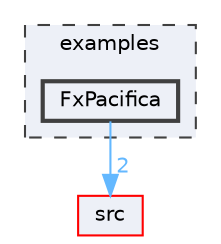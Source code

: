 digraph "/home/runner/work/FastLED/FastLED/examples/FxPacifica"
{
 // LATEX_PDF_SIZE
  bgcolor="transparent";
  edge [fontname=Helvetica,fontsize=10,labelfontname=Helvetica,labelfontsize=10];
  node [fontname=Helvetica,fontsize=10,shape=box,height=0.2,width=0.4];
  compound=true
  subgraph clusterdir_d28a4824dc47e487b107a5db32ef43c4 {
    graph [ bgcolor="#edf0f7", pencolor="grey25", label="examples", fontname=Helvetica,fontsize=10 style="filled,dashed", URL="dir_d28a4824dc47e487b107a5db32ef43c4.html",tooltip=""]
  dir_4dec6a2b642b823c2c3b9d47706b9e28 [label="FxPacifica", fillcolor="#edf0f7", color="grey25", style="filled,bold", URL="dir_4dec6a2b642b823c2c3b9d47706b9e28.html",tooltip=""];
  }
  dir_68267d1309a1af8e8297ef4c3efbcdba [label="src", fillcolor="#edf0f7", color="red", style="filled", URL="dir_68267d1309a1af8e8297ef4c3efbcdba.html",tooltip=""];
  dir_4dec6a2b642b823c2c3b9d47706b9e28->dir_68267d1309a1af8e8297ef4c3efbcdba [headlabel="2", labeldistance=1.5 headhref="dir_000037_000073.html" href="dir_000037_000073.html" color="steelblue1" fontcolor="steelblue1"];
}
